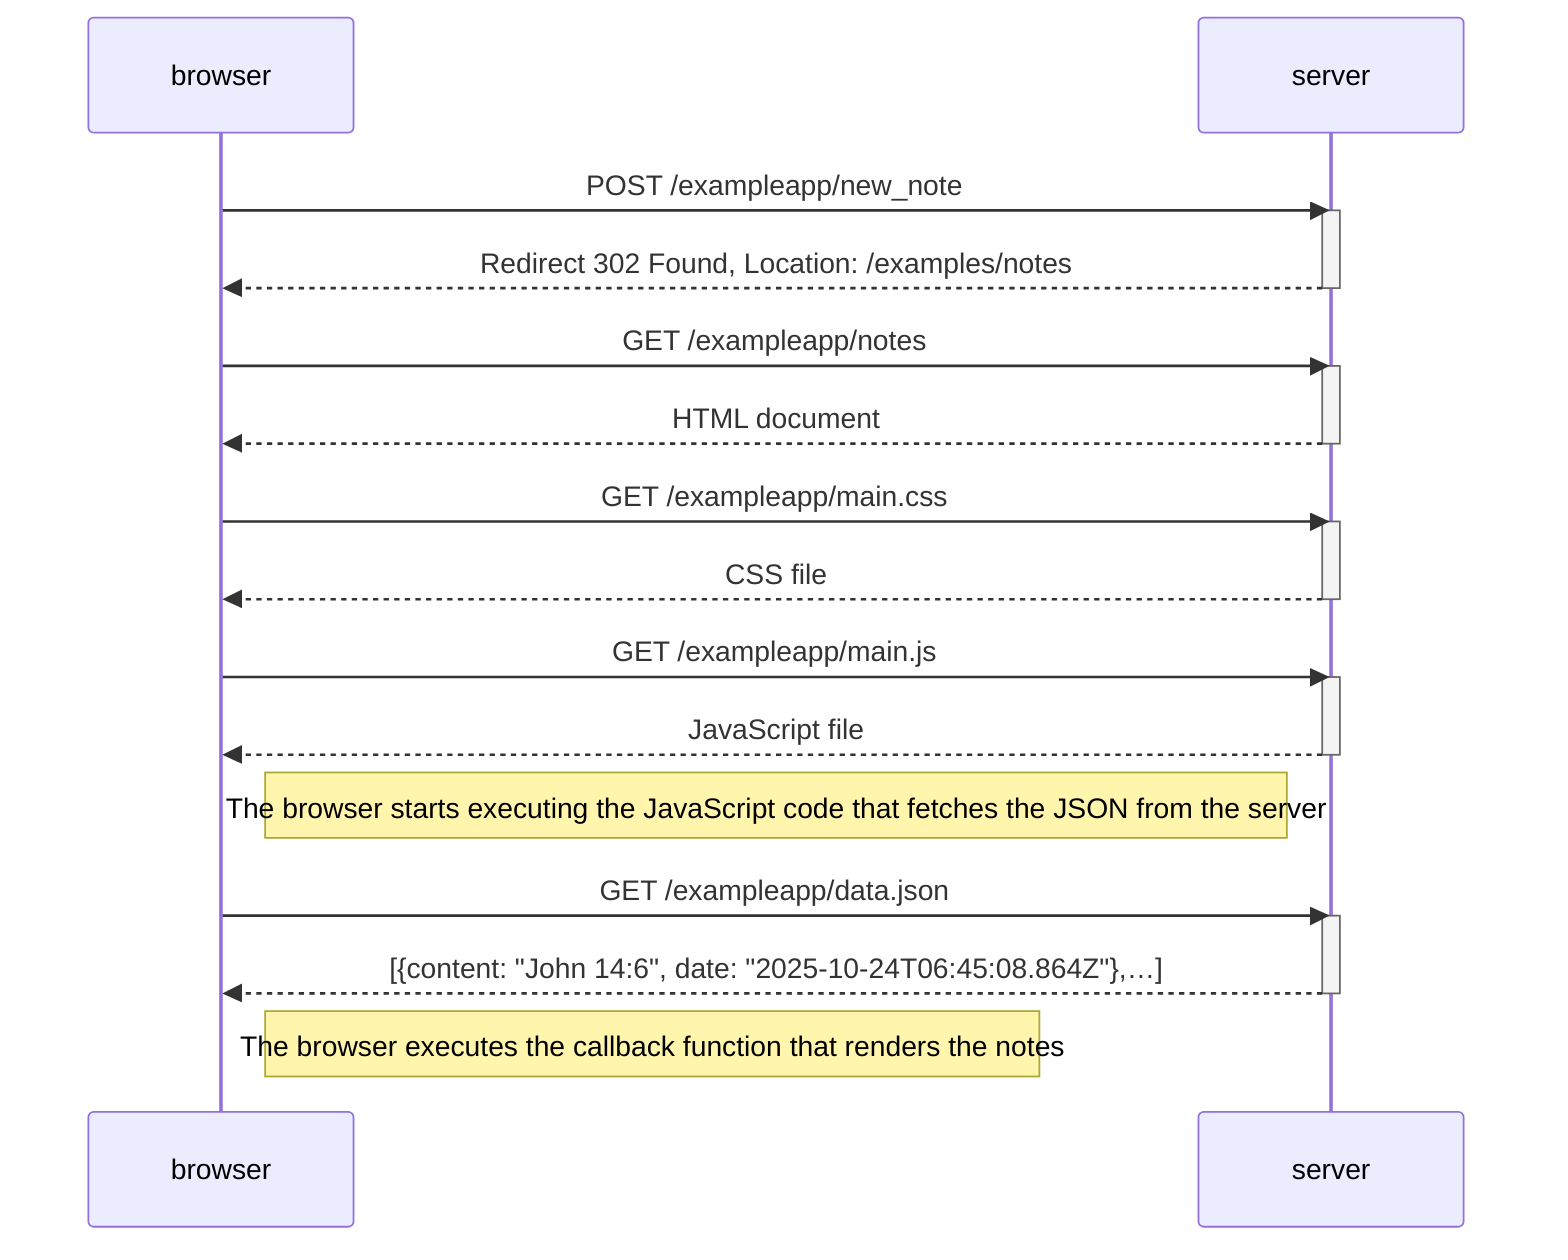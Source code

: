 sequenceDiagram
    participant browser
    participant server

    browser->>server: POST /exampleapp/new_note
    activate server
    server-->>browser: Redirect 302 Found, Location: /examples/notes
    deactivate server

    browser->>server: GET /exampleapp/notes
    activate server
    server-->>browser: HTML document
    deactivate server

    browser->>server: GET /exampleapp/main.css
    activate server
    server-->>browser: CSS file
    deactivate server

    browser->>server: GET /exampleapp/main.js
    activate server
    server-->>browser: JavaScript file
    deactivate server

    Note right of browser: The browser starts executing the JavaScript code that fetches the JSON from the server

    browser->>server: GET /exampleapp/data.json
    activate server
    server-->>browser: [{content: "John 14:6", date: "2025-10-24T06:45:08.864Z"},…]
    deactivate server

    Note right of browser: The browser executes the callback function that renders the notes